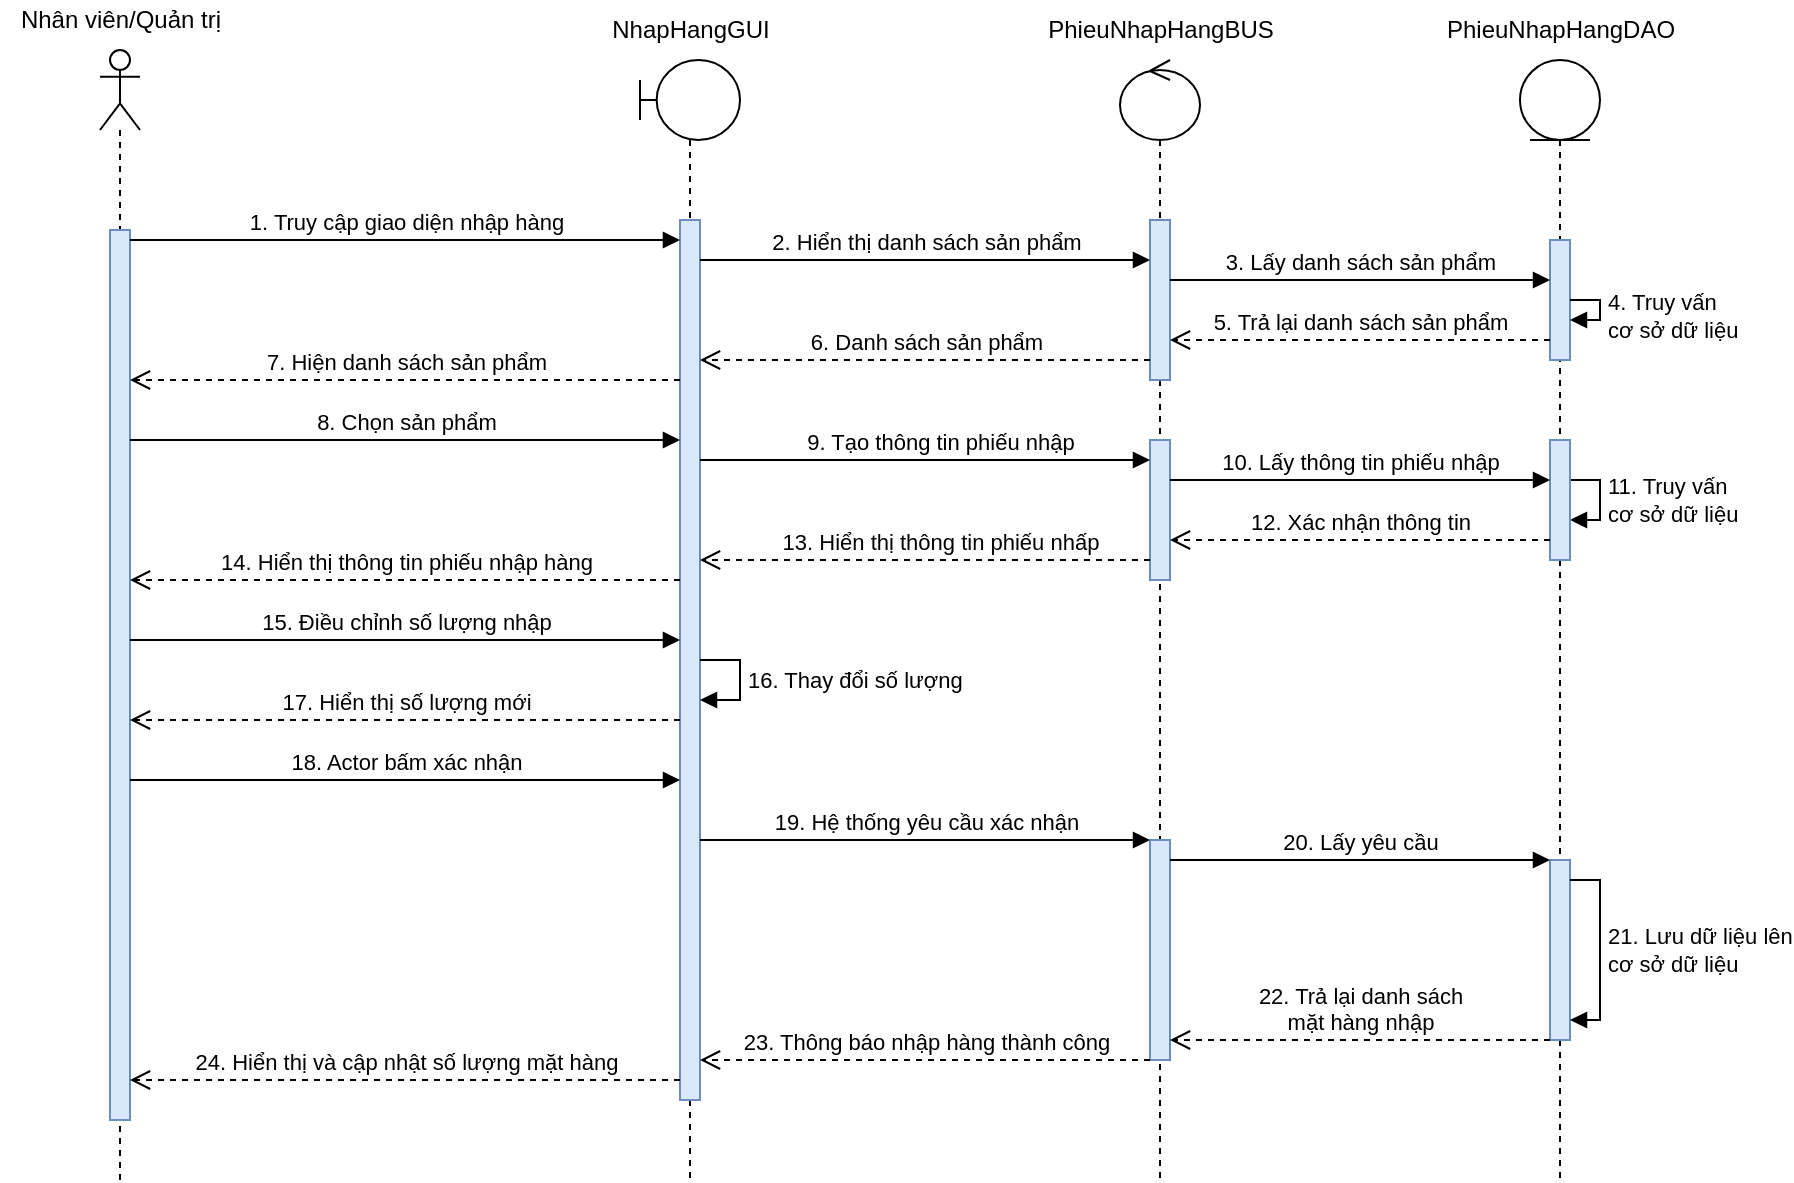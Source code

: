<mxfile version="20.3.0" type="device"><diagram id="zxSlFvNWauaxwtIFHq2a" name="Page-1"><mxGraphModel dx="716" dy="448" grid="1" gridSize="10" guides="1" tooltips="1" connect="1" arrows="1" fold="1" page="1" pageScale="1" pageWidth="850" pageHeight="1100" math="0" shadow="0"><root><mxCell id="0"/><mxCell id="1" parent="0"/><mxCell id="zFtlnsnSB8njbzp9fkom-5" value="" style="shape=umlLifeline;participant=umlActor;perimeter=lifelinePerimeter;whiteSpace=wrap;html=1;container=1;collapsible=0;recursiveResize=0;verticalAlign=top;spacingTop=36;outlineConnect=0;" parent="1" vertex="1"><mxGeometry x="120" y="25" width="20" height="565" as="geometry"/></mxCell><mxCell id="zFtlnsnSB8njbzp9fkom-6" value="" style="html=1;points=[];perimeter=orthogonalPerimeter;fillColor=#dae8fc;strokeColor=#6c8ebf;" parent="zFtlnsnSB8njbzp9fkom-5" vertex="1"><mxGeometry x="5" y="90" width="10" height="445" as="geometry"/></mxCell><mxCell id="zFtlnsnSB8njbzp9fkom-7" value="Nhân viên/Quản trị" style="text;html=1;align=center;verticalAlign=middle;resizable=0;points=[];autosize=1;strokeColor=none;fillColor=none;" parent="1" vertex="1"><mxGeometry x="70" width="120" height="20" as="geometry"/></mxCell><mxCell id="zFtlnsnSB8njbzp9fkom-8" value="" style="shape=umlLifeline;participant=umlBoundary;perimeter=lifelinePerimeter;whiteSpace=wrap;html=1;container=1;collapsible=0;recursiveResize=0;verticalAlign=top;spacingTop=36;outlineConnect=0;" parent="1" vertex="1"><mxGeometry x="390" y="30" width="50" height="560" as="geometry"/></mxCell><mxCell id="QlTCgcY2syCkXcn_rZdn-1" value="" style="html=1;points=[];perimeter=orthogonalPerimeter;fillColor=#dae8fc;strokeColor=#6c8ebf;" parent="zFtlnsnSB8njbzp9fkom-8" vertex="1"><mxGeometry x="20" y="80" width="10" height="440" as="geometry"/></mxCell><mxCell id="V0rGVLi3v3cGWSiFY8pq-27" value="16. Thay đổi số lượng" style="edgeStyle=orthogonalEdgeStyle;html=1;align=left;spacingLeft=2;endArrow=block;rounded=0;" parent="zFtlnsnSB8njbzp9fkom-8" source="QlTCgcY2syCkXcn_rZdn-1" target="QlTCgcY2syCkXcn_rZdn-1" edge="1"><mxGeometry relative="1" as="geometry"><mxPoint x="93" y="280" as="sourcePoint"/><Array as="points"><mxPoint x="50" y="300"/><mxPoint x="50" y="320"/></Array><mxPoint x="98" y="300" as="targetPoint"/></mxGeometry></mxCell><mxCell id="zFtlnsnSB8njbzp9fkom-10" value="" style="shape=umlLifeline;participant=umlControl;perimeter=lifelinePerimeter;whiteSpace=wrap;html=1;container=1;collapsible=0;recursiveResize=0;verticalAlign=top;spacingTop=36;outlineConnect=0;" parent="1" vertex="1"><mxGeometry x="630" y="30" width="40" height="560" as="geometry"/></mxCell><mxCell id="QlTCgcY2syCkXcn_rZdn-2" value="" style="html=1;points=[];perimeter=orthogonalPerimeter;fillColor=#dae8fc;strokeColor=#6c8ebf;" parent="zFtlnsnSB8njbzp9fkom-10" vertex="1"><mxGeometry x="15" y="80" width="10" height="80" as="geometry"/></mxCell><mxCell id="V0rGVLi3v3cGWSiFY8pq-11" value="" style="html=1;points=[];perimeter=orthogonalPerimeter;fillColor=#dae8fc;strokeColor=#6c8ebf;" parent="zFtlnsnSB8njbzp9fkom-10" vertex="1"><mxGeometry x="15" y="390" width="10" height="110" as="geometry"/></mxCell><mxCell id="3vRETZdbolMtz3a7yPNI-3" value="" style="html=1;points=[];perimeter=orthogonalPerimeter;fillColor=#dae8fc;strokeColor=#6c8ebf;" parent="zFtlnsnSB8njbzp9fkom-10" vertex="1"><mxGeometry x="15" y="190" width="10" height="70" as="geometry"/></mxCell><mxCell id="zFtlnsnSB8njbzp9fkom-12" value="NhapHangGUI" style="text;html=1;align=center;verticalAlign=middle;resizable=0;points=[];autosize=1;strokeColor=none;fillColor=none;" parent="1" vertex="1"><mxGeometry x="365" width="100" height="30" as="geometry"/></mxCell><mxCell id="zFtlnsnSB8njbzp9fkom-13" value="PhieuNhapHangBUS" style="text;html=1;align=center;verticalAlign=middle;resizable=0;points=[];autosize=1;strokeColor=none;fillColor=none;" parent="1" vertex="1"><mxGeometry x="580" width="140" height="30" as="geometry"/></mxCell><mxCell id="zFtlnsnSB8njbzp9fkom-20" value="" style="shape=umlLifeline;participant=umlEntity;perimeter=lifelinePerimeter;whiteSpace=wrap;html=1;container=1;collapsible=0;recursiveResize=0;verticalAlign=top;spacingTop=36;outlineConnect=0;" parent="1" vertex="1"><mxGeometry x="830" y="30" width="40" height="560" as="geometry"/></mxCell><mxCell id="QlTCgcY2syCkXcn_rZdn-5" value="" style="html=1;points=[];perimeter=orthogonalPerimeter;fillColor=#dae8fc;strokeColor=#6c8ebf;" parent="zFtlnsnSB8njbzp9fkom-20" vertex="1"><mxGeometry x="15" y="90" width="10" height="60" as="geometry"/></mxCell><mxCell id="S6ySMNctU75X029BvpDs-12" value="4. Truy vấn&lt;br&gt;cơ sở dữ liệu" style="edgeStyle=orthogonalEdgeStyle;html=1;align=left;spacingLeft=2;endArrow=block;rounded=0;" parent="zFtlnsnSB8njbzp9fkom-20" source="QlTCgcY2syCkXcn_rZdn-5" target="QlTCgcY2syCkXcn_rZdn-5" edge="1"><mxGeometry x="0.162" relative="1" as="geometry"><mxPoint x="55" y="110" as="sourcePoint"/><Array as="points"><mxPoint x="40" y="120"/><mxPoint x="40" y="130"/></Array><mxPoint x="60" y="130" as="targetPoint"/><mxPoint as="offset"/></mxGeometry></mxCell><mxCell id="V0rGVLi3v3cGWSiFY8pq-4" value="11. Truy vấn&lt;br&gt;cơ sở dữ liệu" style="edgeStyle=orthogonalEdgeStyle;html=1;align=left;spacingLeft=2;endArrow=block;rounded=0;" parent="zFtlnsnSB8njbzp9fkom-20" source="V0rGVLi3v3cGWSiFY8pq-6" target="V0rGVLi3v3cGWSiFY8pq-6" edge="1"><mxGeometry relative="1" as="geometry"><mxPoint x="40" y="250" as="sourcePoint"/><Array as="points"><mxPoint x="40" y="210"/><mxPoint x="40" y="230"/></Array><mxPoint x="40" y="290" as="targetPoint"/><mxPoint as="offset"/></mxGeometry></mxCell><mxCell id="V0rGVLi3v3cGWSiFY8pq-6" value="" style="html=1;points=[];perimeter=orthogonalPerimeter;fillColor=#dae8fc;strokeColor=#6c8ebf;" parent="zFtlnsnSB8njbzp9fkom-20" vertex="1"><mxGeometry x="15" y="190" width="10" height="60" as="geometry"/></mxCell><mxCell id="V0rGVLi3v3cGWSiFY8pq-13" value="" style="html=1;points=[];perimeter=orthogonalPerimeter;fillColor=#dae8fc;strokeColor=#6c8ebf;" parent="zFtlnsnSB8njbzp9fkom-20" vertex="1"><mxGeometry x="15" y="400" width="10" height="90" as="geometry"/></mxCell><mxCell id="V0rGVLi3v3cGWSiFY8pq-15" value="21. Lưu dữ liệu lên&lt;br&gt;cơ sở dữ liệu" style="edgeStyle=orthogonalEdgeStyle;html=1;align=left;spacingLeft=2;endArrow=block;rounded=0;" parent="zFtlnsnSB8njbzp9fkom-20" source="V0rGVLi3v3cGWSiFY8pq-13" target="V0rGVLi3v3cGWSiFY8pq-13" edge="1"><mxGeometry relative="1" as="geometry"><mxPoint x="45" y="380" as="sourcePoint"/><Array as="points"><mxPoint x="40" y="410"/><mxPoint x="40" y="480"/></Array><mxPoint x="50" y="400" as="targetPoint"/></mxGeometry></mxCell><mxCell id="zFtlnsnSB8njbzp9fkom-22" value="PhieuNhapHangDAO" style="text;html=1;align=center;verticalAlign=middle;resizable=0;points=[];autosize=1;strokeColor=none;fillColor=none;" parent="1" vertex="1"><mxGeometry x="780" width="140" height="30" as="geometry"/></mxCell><mxCell id="S6ySMNctU75X029BvpDs-2" value="8. Chọn sản phẩm" style="html=1;verticalAlign=bottom;endArrow=block;rounded=0;" parent="1" source="zFtlnsnSB8njbzp9fkom-6" target="QlTCgcY2syCkXcn_rZdn-1" edge="1"><mxGeometry width="80" relative="1" as="geometry"><mxPoint x="250" y="160" as="sourcePoint"/><mxPoint x="330" y="160" as="targetPoint"/><Array as="points"><mxPoint x="320" y="220"/></Array></mxGeometry></mxCell><mxCell id="S6ySMNctU75X029BvpDs-3" value="2. Hiển thị danh sách sản phẩm" style="html=1;verticalAlign=bottom;endArrow=block;rounded=0;" parent="1" source="QlTCgcY2syCkXcn_rZdn-1" target="QlTCgcY2syCkXcn_rZdn-2" edge="1"><mxGeometry width="80" relative="1" as="geometry"><mxPoint x="450" y="280" as="sourcePoint"/><mxPoint x="530" y="280" as="targetPoint"/><Array as="points"><mxPoint x="470" y="130"/><mxPoint x="550" y="130"/></Array></mxGeometry></mxCell><mxCell id="S6ySMNctU75X029BvpDs-4" value="3. Lấy danh sách sản phẩm" style="html=1;verticalAlign=bottom;endArrow=block;rounded=0;" parent="1" source="QlTCgcY2syCkXcn_rZdn-2" target="QlTCgcY2syCkXcn_rZdn-5" edge="1"><mxGeometry width="80" relative="1" as="geometry"><mxPoint x="490" y="280" as="sourcePoint"/><mxPoint x="570" y="280" as="targetPoint"/><Array as="points"><mxPoint x="700" y="140"/><mxPoint x="760" y="140"/></Array></mxGeometry></mxCell><mxCell id="S6ySMNctU75X029BvpDs-9" value="5. Trả lại danh sách sản phẩm" style="html=1;verticalAlign=bottom;endArrow=open;dashed=1;endSize=8;rounded=0;" parent="1" source="QlTCgcY2syCkXcn_rZdn-5" target="QlTCgcY2syCkXcn_rZdn-2" edge="1"><mxGeometry relative="1" as="geometry"><mxPoint x="570" y="280" as="sourcePoint"/><mxPoint x="490" y="280" as="targetPoint"/><Array as="points"><mxPoint x="770" y="170"/></Array></mxGeometry></mxCell><mxCell id="S6ySMNctU75X029BvpDs-10" value="6. Danh sách sản phẩm" style="html=1;verticalAlign=bottom;endArrow=open;dashed=1;endSize=8;rounded=0;" parent="1" source="QlTCgcY2syCkXcn_rZdn-2" target="QlTCgcY2syCkXcn_rZdn-1" edge="1"><mxGeometry relative="1" as="geometry"><mxPoint x="530" y="280" as="sourcePoint"/><mxPoint x="450" y="280" as="targetPoint"/><Array as="points"><mxPoint x="520" y="180"/></Array></mxGeometry></mxCell><mxCell id="V0rGVLi3v3cGWSiFY8pq-1" value="9. Tạo thông tin phiếu nhập" style="html=1;verticalAlign=bottom;endArrow=block;rounded=0;" parent="1" source="QlTCgcY2syCkXcn_rZdn-1" target="3vRETZdbolMtz3a7yPNI-3" edge="1"><mxGeometry x="0.067" width="80" relative="1" as="geometry"><mxPoint x="420" y="250" as="sourcePoint"/><mxPoint x="780" y="270" as="targetPoint"/><Array as="points"><mxPoint x="600" y="230"/></Array><mxPoint as="offset"/></mxGeometry></mxCell><mxCell id="V0rGVLi3v3cGWSiFY8pq-7" value="13. Hiển thị thông tin phiếu nhấp" style="html=1;verticalAlign=bottom;endArrow=open;dashed=1;endSize=8;rounded=0;" parent="1" source="3vRETZdbolMtz3a7yPNI-3" target="QlTCgcY2syCkXcn_rZdn-1" edge="1"><mxGeometry x="-0.067" relative="1" as="geometry"><mxPoint x="530" y="280" as="sourcePoint"/><mxPoint x="450" y="280" as="targetPoint"/><Array as="points"><mxPoint x="630" y="280"/><mxPoint x="530" y="280"/></Array><mxPoint as="offset"/></mxGeometry></mxCell><mxCell id="V0rGVLi3v3cGWSiFY8pq-9" value="18. Actor bấm xác nhận" style="html=1;verticalAlign=bottom;endArrow=block;rounded=0;" parent="1" source="zFtlnsnSB8njbzp9fkom-6" target="QlTCgcY2syCkXcn_rZdn-1" edge="1"><mxGeometry width="80" relative="1" as="geometry"><mxPoint x="215" y="380" as="sourcePoint"/><mxPoint x="410" y="380" as="targetPoint"/><Array as="points"><mxPoint x="310" y="390"/></Array></mxGeometry></mxCell><mxCell id="V0rGVLi3v3cGWSiFY8pq-10" value="19. Hệ thống yêu cầu xác nhận" style="html=1;verticalAlign=bottom;endArrow=block;rounded=0;" parent="1" source="QlTCgcY2syCkXcn_rZdn-1" target="V0rGVLi3v3cGWSiFY8pq-11" edge="1"><mxGeometry width="80" relative="1" as="geometry"><mxPoint x="420" y="410" as="sourcePoint"/><mxPoint x="530" y="390" as="targetPoint"/><Array as="points"><mxPoint x="520" y="420"/></Array></mxGeometry></mxCell><mxCell id="V0rGVLi3v3cGWSiFY8pq-12" value="20. Lấy yêu cầu" style="html=1;verticalAlign=bottom;endArrow=block;rounded=0;" parent="1" source="V0rGVLi3v3cGWSiFY8pq-11" target="V0rGVLi3v3cGWSiFY8pq-13" edge="1"><mxGeometry width="80" relative="1" as="geometry"><mxPoint x="500" y="310" as="sourcePoint"/><mxPoint x="580" y="310" as="targetPoint"/><Array as="points"><mxPoint x="750" y="430"/></Array></mxGeometry></mxCell><mxCell id="V0rGVLi3v3cGWSiFY8pq-16" value="22. Trả lại danh sách&lt;br&gt;mặt hàng nhập" style="html=1;verticalAlign=bottom;endArrow=open;dashed=1;endSize=8;rounded=0;" parent="1" source="V0rGVLi3v3cGWSiFY8pq-13" target="V0rGVLi3v3cGWSiFY8pq-11" edge="1"><mxGeometry relative="1" as="geometry"><mxPoint x="580" y="300" as="sourcePoint"/><mxPoint x="500" y="300" as="targetPoint"/><Array as="points"><mxPoint x="750" y="520"/></Array></mxGeometry></mxCell><mxCell id="V0rGVLi3v3cGWSiFY8pq-20" value="23. Thông báo nhập hàng thành công" style="html=1;verticalAlign=bottom;endArrow=open;dashed=1;endSize=8;rounded=0;" parent="1" source="V0rGVLi3v3cGWSiFY8pq-11" target="QlTCgcY2syCkXcn_rZdn-1" edge="1"><mxGeometry relative="1" as="geometry"><mxPoint x="540" y="440" as="sourcePoint"/><mxPoint x="420" y="470" as="targetPoint"/><Array as="points"><mxPoint x="520" y="530"/></Array></mxGeometry></mxCell><mxCell id="V0rGVLi3v3cGWSiFY8pq-21" value="24. Hiển thị và cập nhật số lượng mặt hàng" style="html=1;verticalAlign=bottom;endArrow=open;dashed=1;endSize=8;rounded=0;" parent="1" source="QlTCgcY2syCkXcn_rZdn-1" target="zFtlnsnSB8njbzp9fkom-6" edge="1"><mxGeometry relative="1" as="geometry"><mxPoint x="410" y="480" as="sourcePoint"/><mxPoint x="215" y="480" as="targetPoint"/><Array as="points"><mxPoint x="370" y="540"/><mxPoint x="330" y="540"/></Array></mxGeometry></mxCell><mxCell id="V0rGVLi3v3cGWSiFY8pq-22" value="14. Hiển thị thông tin phiếu nhập hàng" style="html=1;verticalAlign=bottom;endArrow=open;dashed=1;endSize=8;rounded=0;" parent="1" source="QlTCgcY2syCkXcn_rZdn-1" target="zFtlnsnSB8njbzp9fkom-6" edge="1"><mxGeometry relative="1" as="geometry"><mxPoint x="540" y="520" as="sourcePoint"/><mxPoint x="460" y="520" as="targetPoint"/><Array as="points"><mxPoint x="330" y="290"/></Array></mxGeometry></mxCell><mxCell id="V0rGVLi3v3cGWSiFY8pq-23" value="15. Điều chỉnh số lượng nhập" style="html=1;verticalAlign=bottom;endArrow=block;rounded=0;" parent="1" source="zFtlnsnSB8njbzp9fkom-6" target="QlTCgcY2syCkXcn_rZdn-1" edge="1"><mxGeometry width="80" relative="1" as="geometry"><mxPoint x="460" y="270" as="sourcePoint"/><mxPoint x="540" y="270" as="targetPoint"/><Array as="points"><mxPoint x="320" y="320"/></Array></mxGeometry></mxCell><mxCell id="V0rGVLi3v3cGWSiFY8pq-28" value="17. Hiển thị số lượng mới" style="html=1;verticalAlign=bottom;endArrow=open;dashed=1;endSize=8;rounded=0;" parent="1" source="QlTCgcY2syCkXcn_rZdn-1" target="zFtlnsnSB8njbzp9fkom-6" edge="1"><mxGeometry relative="1" as="geometry"><mxPoint x="540" y="270" as="sourcePoint"/><mxPoint x="460" y="270" as="targetPoint"/><Array as="points"><mxPoint x="310" y="360"/></Array></mxGeometry></mxCell><mxCell id="3vRETZdbolMtz3a7yPNI-1" value="7. Hiện danh sách sản phẩm" style="html=1;verticalAlign=bottom;endArrow=open;dashed=1;endSize=8;rounded=0;" parent="1" source="QlTCgcY2syCkXcn_rZdn-1" target="zFtlnsnSB8njbzp9fkom-6" edge="1"><mxGeometry relative="1" as="geometry"><mxPoint x="220" y="150" as="sourcePoint"/><mxPoint x="140" y="150" as="targetPoint"/><Array as="points"><mxPoint x="280" y="190"/></Array></mxGeometry></mxCell><mxCell id="3vRETZdbolMtz3a7yPNI-4" value="10. Lấy thông tin phiếu nhập" style="html=1;verticalAlign=bottom;endArrow=block;rounded=0;" parent="1" source="3vRETZdbolMtz3a7yPNI-3" target="V0rGVLi3v3cGWSiFY8pq-6" edge="1"><mxGeometry width="80" relative="1" as="geometry"><mxPoint x="600" y="290" as="sourcePoint"/><mxPoint x="680" y="290" as="targetPoint"/><Array as="points"><mxPoint x="750" y="240"/></Array></mxGeometry></mxCell><mxCell id="3vRETZdbolMtz3a7yPNI-5" value="12. Xác nhận thông tin" style="html=1;verticalAlign=bottom;endArrow=open;dashed=1;endSize=8;rounded=0;" parent="1" source="V0rGVLi3v3cGWSiFY8pq-6" target="3vRETZdbolMtz3a7yPNI-3" edge="1"><mxGeometry relative="1" as="geometry"><mxPoint x="680" y="290" as="sourcePoint"/><mxPoint x="600" y="290" as="targetPoint"/><Array as="points"><mxPoint x="750" y="270"/></Array></mxGeometry></mxCell><mxCell id="DMy-UK6mKxUYV-iJ05e_-6" value="1. Truy cập giao diện nhập hàng" style="html=1;verticalAlign=bottom;endArrow=block;rounded=0;" edge="1" parent="1" source="zFtlnsnSB8njbzp9fkom-6" target="QlTCgcY2syCkXcn_rZdn-1"><mxGeometry width="80" relative="1" as="geometry"><mxPoint x="270" y="250" as="sourcePoint"/><mxPoint x="570" y="390" as="targetPoint"/><Array as="points"><mxPoint x="300" y="120"/></Array></mxGeometry></mxCell></root></mxGraphModel></diagram></mxfile>